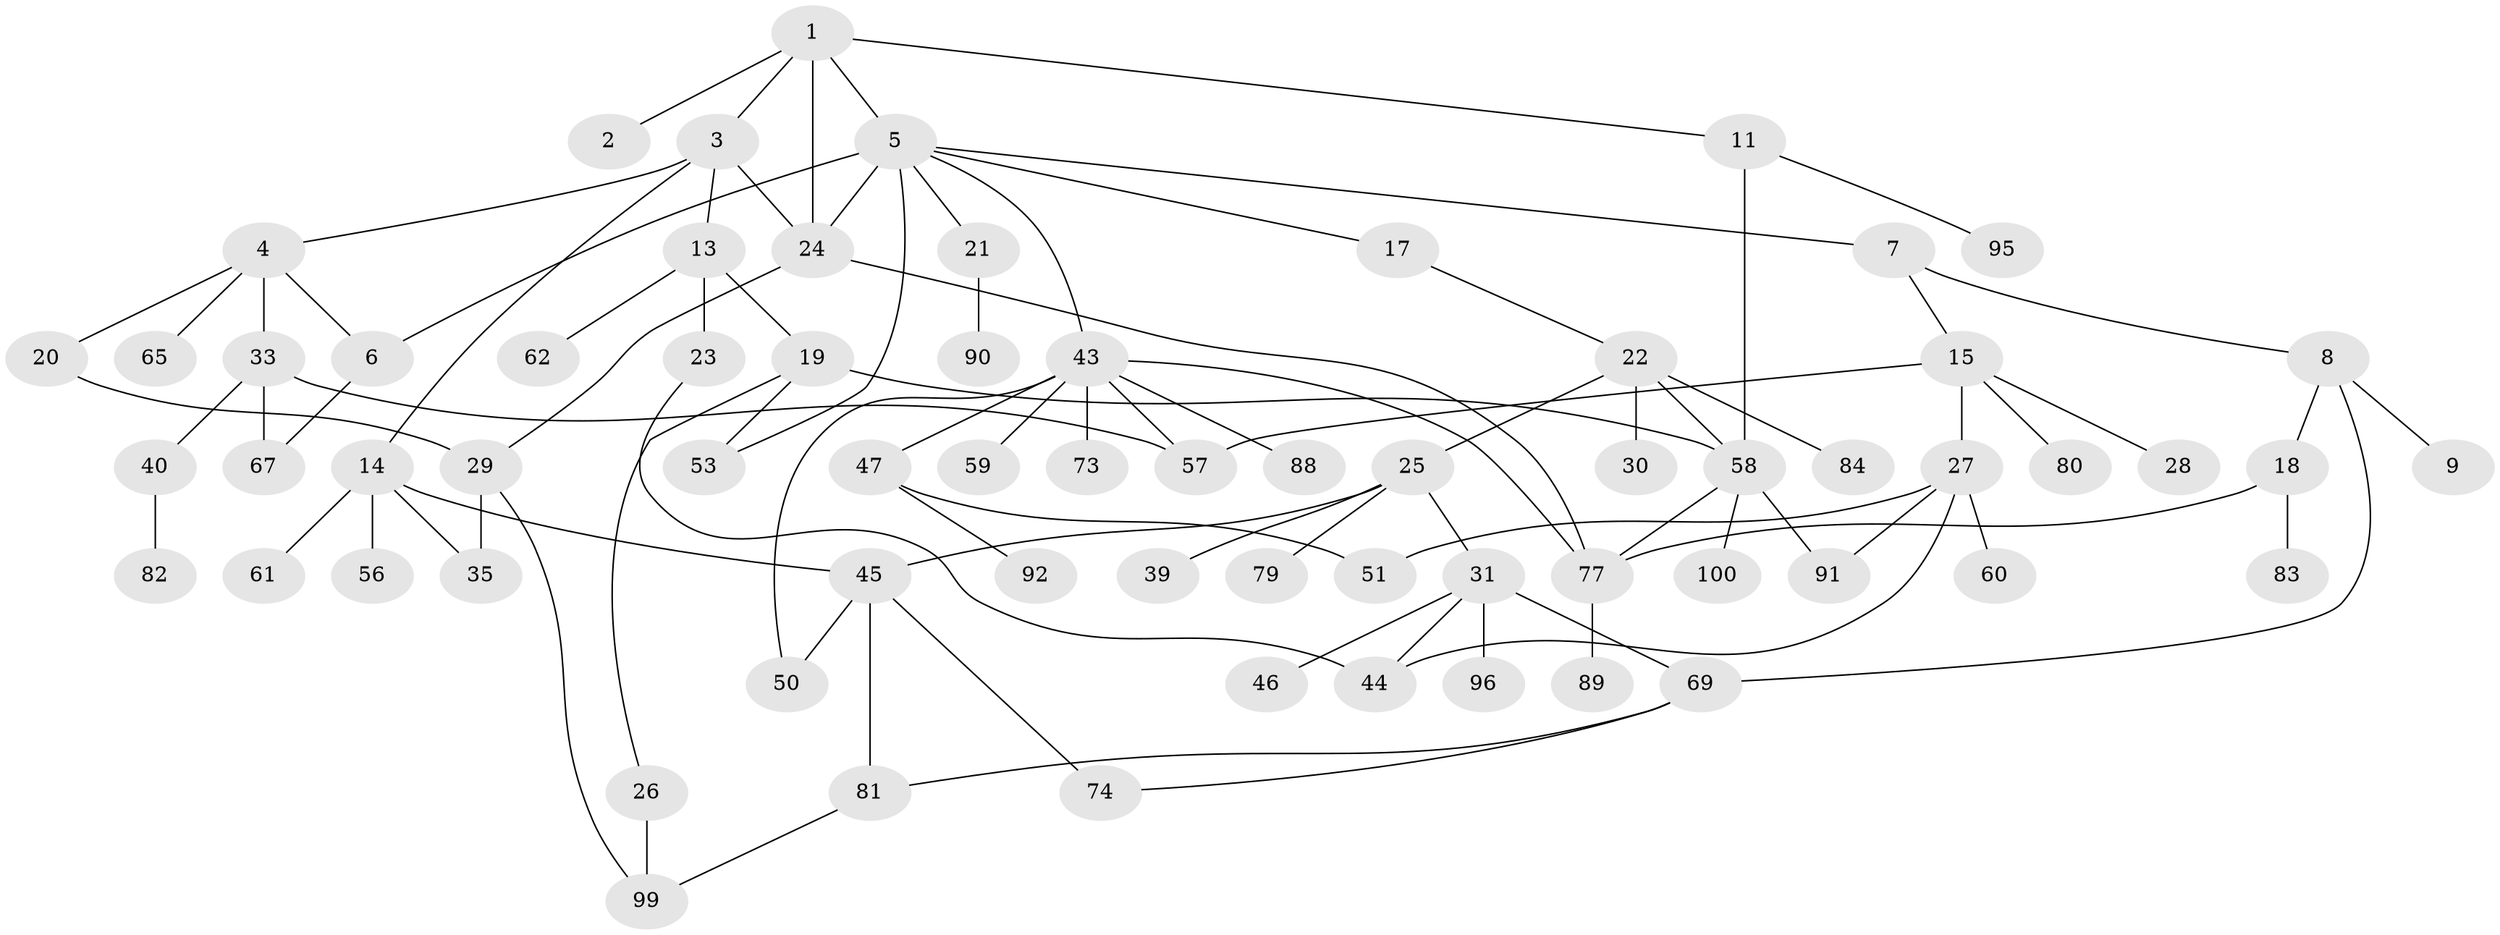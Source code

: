 // original degree distribution, {6: 0.04, 2: 0.25, 4: 0.16, 8: 0.01, 3: 0.17, 1: 0.33, 5: 0.04}
// Generated by graph-tools (version 1.1) at 2025/11/02/21/25 10:11:06]
// undirected, 68 vertices, 92 edges
graph export_dot {
graph [start="1"]
  node [color=gray90,style=filled];
  1 [super="+10"];
  2 [super="+97"];
  3 [super="+48"];
  4 [super="+12"];
  5 [super="+36"];
  6 [super="+72"];
  7 [super="+54"];
  8 [super="+41"];
  9;
  11 [super="+64"];
  13 [super="+98"];
  14 [super="+16"];
  15;
  17;
  18 [super="+34"];
  19 [super="+70"];
  20;
  21 [super="+37"];
  22 [super="+75"];
  23;
  24 [super="+94"];
  25 [super="+68"];
  26;
  27 [super="+38"];
  28 [super="+87"];
  29 [super="+55"];
  30 [super="+63"];
  31 [super="+32"];
  33 [super="+42"];
  35;
  39;
  40;
  43 [super="+52"];
  44 [super="+49"];
  45 [super="+66"];
  46;
  47 [super="+78"];
  50;
  51;
  53;
  56;
  57 [super="+93"];
  58 [super="+71"];
  59 [super="+85"];
  60;
  61;
  62;
  65;
  67;
  69 [super="+76"];
  73;
  74;
  77 [super="+86"];
  79;
  80;
  81;
  82;
  83;
  84;
  88;
  89;
  90;
  91;
  92;
  95;
  96;
  99;
  100;
  1 -- 2;
  1 -- 3;
  1 -- 5;
  1 -- 11;
  1 -- 24;
  3 -- 4;
  3 -- 13;
  3 -- 14;
  3 -- 24;
  4 -- 20;
  4 -- 33;
  4 -- 65;
  4 -- 6;
  5 -- 6 [weight=2];
  5 -- 7;
  5 -- 17;
  5 -- 21;
  5 -- 24;
  5 -- 53;
  5 -- 43;
  6 -- 67;
  7 -- 8;
  7 -- 15;
  8 -- 9;
  8 -- 18;
  8 -- 69;
  11 -- 95;
  11 -- 58;
  13 -- 19;
  13 -- 23;
  13 -- 62;
  14 -- 35;
  14 -- 61;
  14 -- 56;
  14 -- 45;
  15 -- 27;
  15 -- 28;
  15 -- 57;
  15 -- 80;
  17 -- 22;
  18 -- 83;
  18 -- 77;
  19 -- 26;
  19 -- 58;
  19 -- 53;
  20 -- 29;
  21 -- 90;
  22 -- 25;
  22 -- 30;
  22 -- 84;
  22 -- 58;
  23 -- 44;
  24 -- 77;
  24 -- 29;
  25 -- 31;
  25 -- 39;
  25 -- 45;
  25 -- 79;
  26 -- 99;
  27 -- 60;
  27 -- 44;
  27 -- 51;
  27 -- 91;
  29 -- 99;
  29 -- 35;
  31 -- 44;
  31 -- 96;
  31 -- 69;
  31 -- 46;
  33 -- 40;
  33 -- 67;
  33 -- 57;
  40 -- 82;
  43 -- 47;
  43 -- 73;
  43 -- 77;
  43 -- 50;
  43 -- 88;
  43 -- 57;
  43 -- 59;
  45 -- 50;
  45 -- 81;
  45 -- 74;
  47 -- 51;
  47 -- 92;
  58 -- 100;
  58 -- 91;
  58 -- 77;
  69 -- 74;
  69 -- 81;
  77 -- 89;
  81 -- 99;
}
